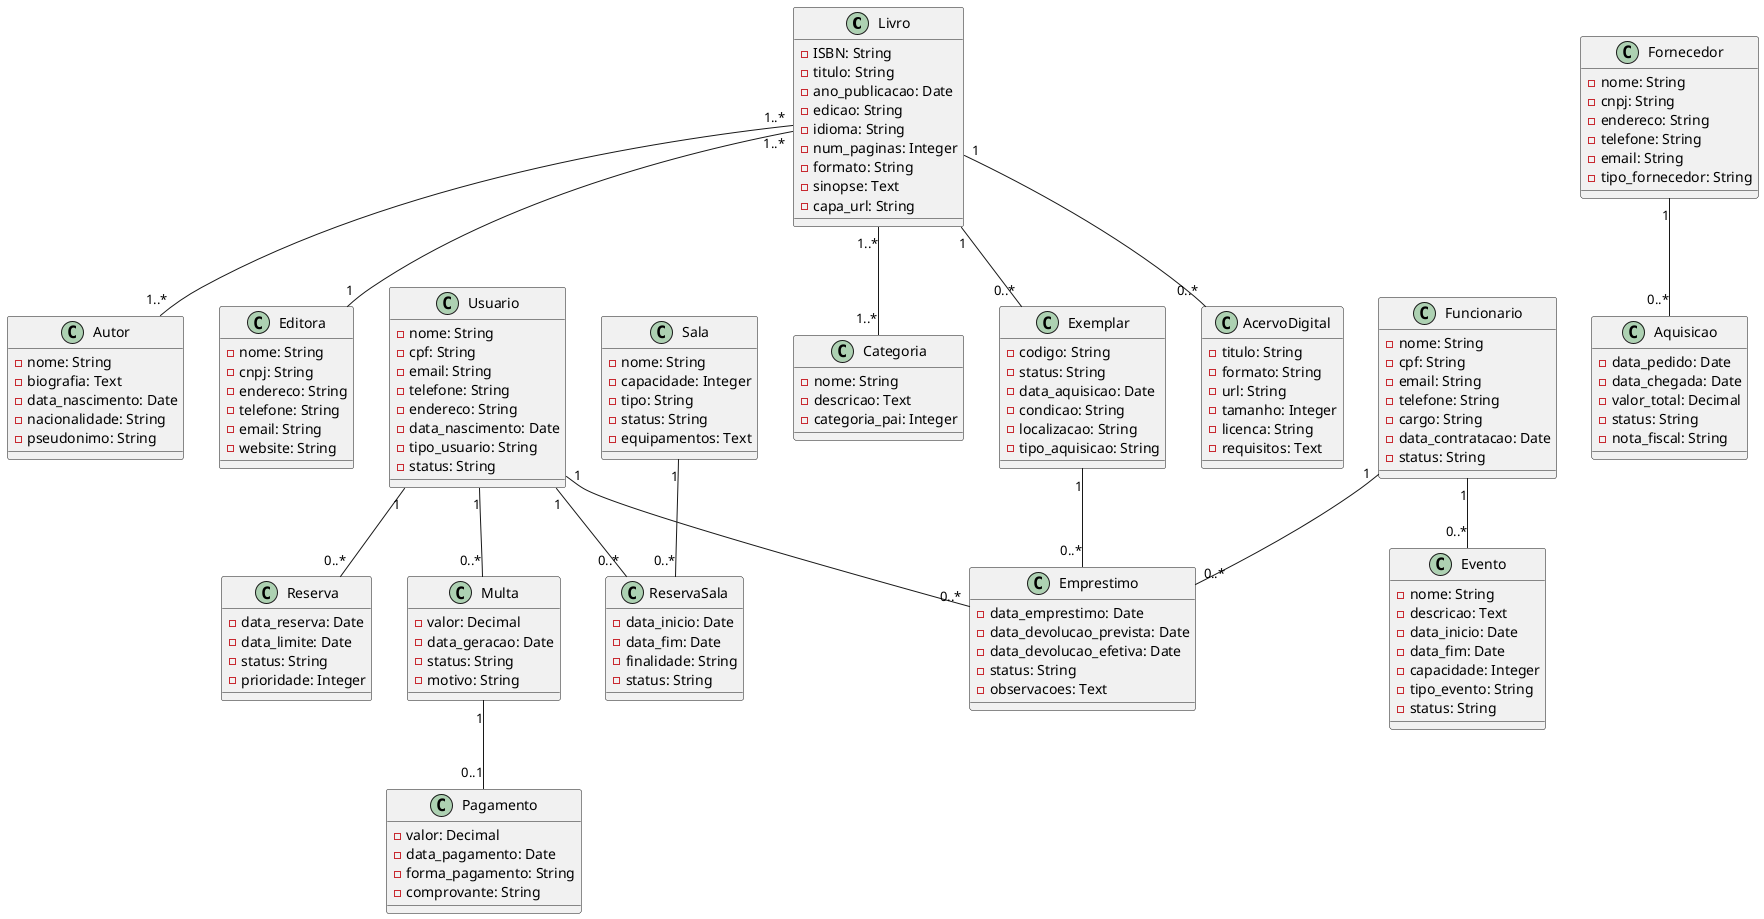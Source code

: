 @startuml Biblioteca
    class Livro {
        -ISBN: String
        -titulo: String
        -ano_publicacao: Date
        -edicao: String
        -idioma: String
        -num_paginas: Integer
        -formato: String
        -sinopse: Text
        -capa_url: String
    }

    class AcervoDigital {
        -titulo: String
        -formato: String
        -url: String
        -tamanho: Integer
        -licenca: String
        -requisitos: Text
    }

    class Exemplar {
        -codigo: String
        -status: String
        -data_aquisicao: Date
        -condicao: String
        -localizacao: String
        -tipo_aquisicao: String
    }

    class Autor {
        -nome: String
        -biografia: Text
        -data_nascimento: Date
        -nacionalidade: String
        -pseudonimo: String
    }

    class Editora {
        -nome: String
        -cnpj: String
        -endereco: String
        -telefone: String
        -email: String
        -website: String
    }

    class Categoria {
        -nome: String
        -descricao: Text
        -categoria_pai: Integer
    }

    class Usuario {
        -nome: String
        -cpf: String
        -email: String
        -telefone: String
        -endereco: String
        -data_nascimento: Date
        -tipo_usuario: String
        -status: String
    }

    class Funcionario {
        -nome: String
        -cpf: String
        -email: String
        -telefone: String
        -cargo: String
        -data_contratacao: Date
        -status: String
    }

    class Emprestimo {
        -data_emprestimo: Date
        -data_devolucao_prevista: Date
        -data_devolucao_efetiva: Date
        -status: String
        -observacoes: Text
    }

    class Reserva {
        -data_reserva: Date
        -data_limite: Date
        -status: String
        -prioridade: Integer
    }

    class Multa {
        -valor: Decimal
        -data_geracao: Date
        -status: String
        -motivo: String
    }

    class Pagamento {
        -valor: Decimal
        -data_pagamento: Date
        -forma_pagamento: String
        -comprovante: String
    }

    class Evento {
        -nome: String
        -descricao: Text
        -data_inicio: Date
        -data_fim: Date
        -capacidade: Integer
        -tipo_evento: String
        -status: String
    }

    class Sala {
        -nome: String
        -capacidade: Integer
        -tipo: String
        -status: String
        -equipamentos: Text
    }

    class ReservaSala {
        -data_inicio: Date
        -data_fim: Date
        -finalidade: String
        -status: String
    }

    class Fornecedor {
        -nome: String
        -cnpj: String
        -endereco: String
        -telefone: String
        -email: String
        -tipo_fornecedor: String
    }

    class Aquisicao {
        -data_pedido: Date
        -data_chegada: Date
        -valor_total: Decimal
        -status: String
        -nota_fiscal: String
    }

    Livro "1" -- "0..*" Exemplar
    Livro "1" -- "0..*" AcervoDigital
    Livro "1..*" -- "1..*" Autor
    Livro "1..*" -- "1" Editora
    Livro "1..*" -- "1..*" Categoria
    Exemplar "1" -- "0..*" Emprestimo
    Usuario "1" -- "0..*" Emprestimo
    Usuario "1" -- "0..*" Reserva
    Usuario "1" -- "0..*" Multa
    Multa "1" -- "0..1" Pagamento
    Usuario "1" -- "0..*" ReservaSala
    Sala "1" -- "0..*" ReservaSala
    Fornecedor "1" -- "0..*" Aquisicao
    Funcionario "1" -- "0..*" Emprestimo
    Funcionario "1" -- "0..*" Evento

@enduml
